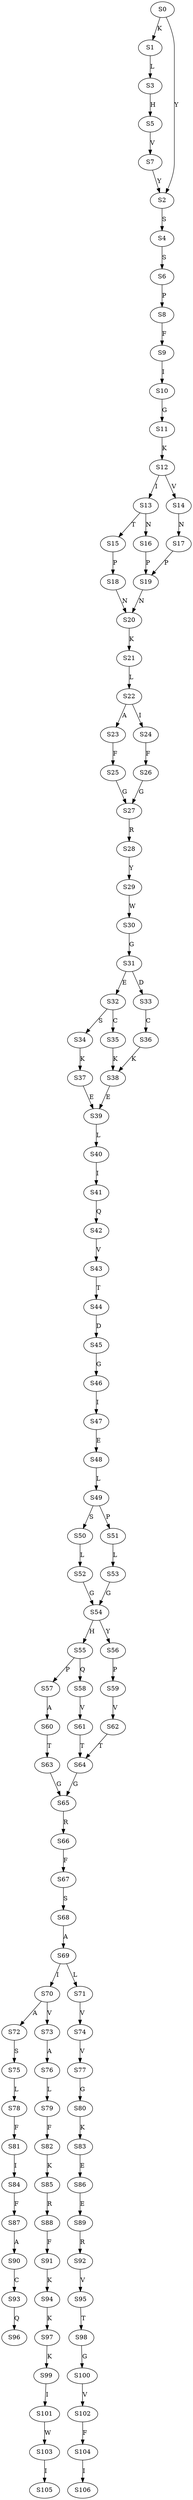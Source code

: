strict digraph  {
	S0 -> S1 [ label = K ];
	S0 -> S2 [ label = Y ];
	S1 -> S3 [ label = L ];
	S2 -> S4 [ label = S ];
	S3 -> S5 [ label = H ];
	S4 -> S6 [ label = S ];
	S5 -> S7 [ label = V ];
	S6 -> S8 [ label = P ];
	S7 -> S2 [ label = Y ];
	S8 -> S9 [ label = F ];
	S9 -> S10 [ label = I ];
	S10 -> S11 [ label = G ];
	S11 -> S12 [ label = K ];
	S12 -> S13 [ label = I ];
	S12 -> S14 [ label = V ];
	S13 -> S15 [ label = T ];
	S13 -> S16 [ label = N ];
	S14 -> S17 [ label = N ];
	S15 -> S18 [ label = P ];
	S16 -> S19 [ label = P ];
	S17 -> S19 [ label = P ];
	S18 -> S20 [ label = N ];
	S19 -> S20 [ label = N ];
	S20 -> S21 [ label = K ];
	S21 -> S22 [ label = L ];
	S22 -> S23 [ label = A ];
	S22 -> S24 [ label = I ];
	S23 -> S25 [ label = F ];
	S24 -> S26 [ label = F ];
	S25 -> S27 [ label = G ];
	S26 -> S27 [ label = G ];
	S27 -> S28 [ label = R ];
	S28 -> S29 [ label = Y ];
	S29 -> S30 [ label = W ];
	S30 -> S31 [ label = G ];
	S31 -> S32 [ label = E ];
	S31 -> S33 [ label = D ];
	S32 -> S34 [ label = S ];
	S32 -> S35 [ label = C ];
	S33 -> S36 [ label = C ];
	S34 -> S37 [ label = K ];
	S35 -> S38 [ label = K ];
	S36 -> S38 [ label = K ];
	S37 -> S39 [ label = E ];
	S38 -> S39 [ label = E ];
	S39 -> S40 [ label = L ];
	S40 -> S41 [ label = I ];
	S41 -> S42 [ label = Q ];
	S42 -> S43 [ label = V ];
	S43 -> S44 [ label = T ];
	S44 -> S45 [ label = D ];
	S45 -> S46 [ label = G ];
	S46 -> S47 [ label = I ];
	S47 -> S48 [ label = E ];
	S48 -> S49 [ label = L ];
	S49 -> S50 [ label = S ];
	S49 -> S51 [ label = P ];
	S50 -> S52 [ label = L ];
	S51 -> S53 [ label = L ];
	S52 -> S54 [ label = G ];
	S53 -> S54 [ label = G ];
	S54 -> S55 [ label = H ];
	S54 -> S56 [ label = Y ];
	S55 -> S57 [ label = P ];
	S55 -> S58 [ label = Q ];
	S56 -> S59 [ label = P ];
	S57 -> S60 [ label = A ];
	S58 -> S61 [ label = V ];
	S59 -> S62 [ label = V ];
	S60 -> S63 [ label = T ];
	S61 -> S64 [ label = T ];
	S62 -> S64 [ label = T ];
	S63 -> S65 [ label = G ];
	S64 -> S65 [ label = G ];
	S65 -> S66 [ label = R ];
	S66 -> S67 [ label = F ];
	S67 -> S68 [ label = S ];
	S68 -> S69 [ label = A ];
	S69 -> S70 [ label = I ];
	S69 -> S71 [ label = L ];
	S70 -> S72 [ label = A ];
	S70 -> S73 [ label = V ];
	S71 -> S74 [ label = V ];
	S72 -> S75 [ label = S ];
	S73 -> S76 [ label = A ];
	S74 -> S77 [ label = V ];
	S75 -> S78 [ label = L ];
	S76 -> S79 [ label = L ];
	S77 -> S80 [ label = G ];
	S78 -> S81 [ label = F ];
	S79 -> S82 [ label = F ];
	S80 -> S83 [ label = K ];
	S81 -> S84 [ label = I ];
	S82 -> S85 [ label = K ];
	S83 -> S86 [ label = E ];
	S84 -> S87 [ label = F ];
	S85 -> S88 [ label = R ];
	S86 -> S89 [ label = E ];
	S87 -> S90 [ label = A ];
	S88 -> S91 [ label = F ];
	S89 -> S92 [ label = R ];
	S90 -> S93 [ label = C ];
	S91 -> S94 [ label = K ];
	S92 -> S95 [ label = V ];
	S93 -> S96 [ label = Q ];
	S94 -> S97 [ label = K ];
	S95 -> S98 [ label = T ];
	S97 -> S99 [ label = K ];
	S98 -> S100 [ label = G ];
	S99 -> S101 [ label = I ];
	S100 -> S102 [ label = V ];
	S101 -> S103 [ label = W ];
	S102 -> S104 [ label = F ];
	S103 -> S105 [ label = I ];
	S104 -> S106 [ label = I ];
}
